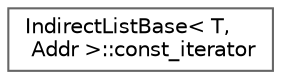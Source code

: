 digraph "Graphical Class Hierarchy"
{
 // LATEX_PDF_SIZE
  bgcolor="transparent";
  edge [fontname=Helvetica,fontsize=10,labelfontname=Helvetica,labelfontsize=10];
  node [fontname=Helvetica,fontsize=10,shape=box,height=0.2,width=0.4];
  rankdir="LR";
  Node0 [id="Node000000",label="IndirectListBase\< T,\l Addr \>::const_iterator",height=0.2,width=0.4,color="grey40", fillcolor="white", style="filled",URL="$classFoam_1_1IndirectListBase_1_1const__iterator.html",tooltip=" "];
}
